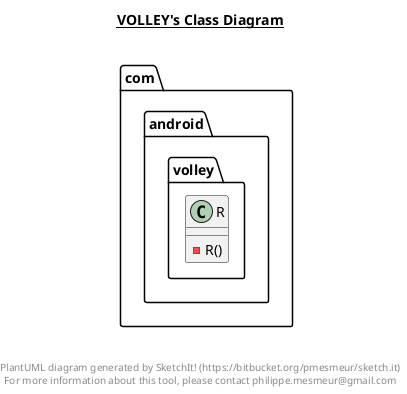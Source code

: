 @startuml

title __VOLLEY's Class Diagram__\n

  namespace com.android.volley {
    class com.android.volley.R {
        - R()
    }
  }
  



right footer


PlantUML diagram generated by SketchIt! (https://bitbucket.org/pmesmeur/sketch.it)
For more information about this tool, please contact philippe.mesmeur@gmail.com
endfooter

@enduml
